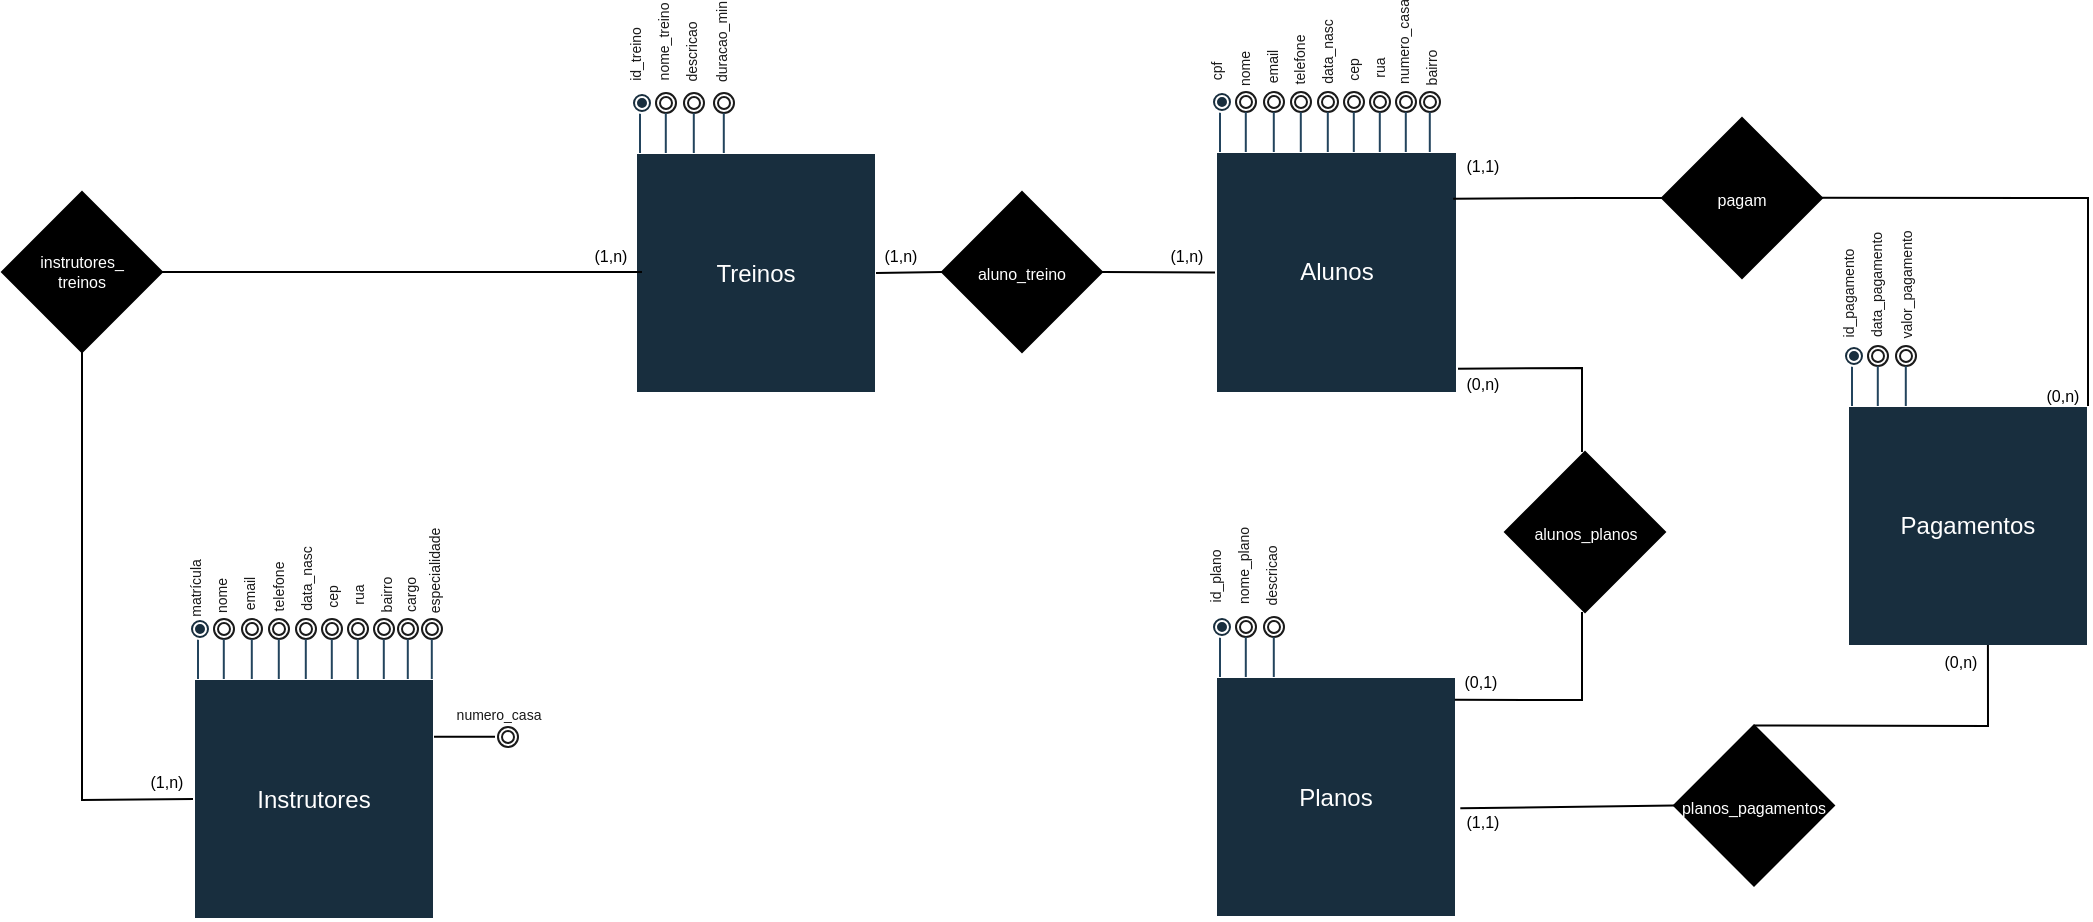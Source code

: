 <mxfile version="21.8.2" type="device">
  <diagram id="R2lEEEUBdFMjLlhIrx00" name="Page-1">
    <mxGraphModel dx="1304" dy="256" grid="1" gridSize="10" guides="1" tooltips="1" connect="1" arrows="1" fold="1" page="1" pageScale="1" pageWidth="850" pageHeight="1100" math="0" shadow="0" extFonts="Permanent Marker^https://fonts.googleapis.com/css?family=Permanent+Marker">
      <root>
        <mxCell id="0" />
        <mxCell id="1" parent="0" />
        <mxCell id="ggsSRxdEyy6iMHD5g76r-23" value="" style="group" parent="1" vertex="1" connectable="0">
          <mxGeometry x="20" y="323.5" width="127" height="189" as="geometry" />
        </mxCell>
        <mxCell id="LjPXrXCATctXd03VFvky-60" value="Planos" style="whiteSpace=wrap;html=1;aspect=fixed;labelBackgroundColor=none;fillColor=#182E3E;strokeColor=#FFFFFF;fontColor=#FFFFFF;" parent="ggsSRxdEyy6iMHD5g76r-23" vertex="1">
          <mxGeometry x="7" y="69" width="120" height="120" as="geometry" />
        </mxCell>
        <mxCell id="LjPXrXCATctXd03VFvky-61" value="" style="endArrow=none;html=1;rounded=0;labelBackgroundColor=none;strokeColor=#23445D;fontColor=default;" parent="ggsSRxdEyy6iMHD5g76r-23" edge="1">
          <mxGeometry width="50" height="50" relative="1" as="geometry">
            <mxPoint x="9" y="59" as="sourcePoint" />
            <mxPoint x="9" y="49" as="targetPoint" />
            <Array as="points">
              <mxPoint x="9" y="69" />
              <mxPoint x="9" y="59" />
            </Array>
          </mxGeometry>
        </mxCell>
        <mxCell id="LjPXrXCATctXd03VFvky-62" value="" style="ellipse;shape=doubleEllipse;whiteSpace=wrap;html=1;aspect=fixed;strokeColor=#FFFFFF;fontColor=#FFFFFF;fillColor=#182E3E;" parent="ggsSRxdEyy6iMHD5g76r-23" vertex="1">
          <mxGeometry x="5" y="39" width="10" height="10" as="geometry" />
        </mxCell>
        <mxCell id="LjPXrXCATctXd03VFvky-63" value="" style="ellipse;shape=doubleEllipse;whiteSpace=wrap;html=1;aspect=fixed;strokeColor=#1A1A1A;fontColor=#FFFFFF;fillColor=none;" parent="ggsSRxdEyy6iMHD5g76r-23" vertex="1">
          <mxGeometry x="17" y="39" width="10" height="10" as="geometry" />
        </mxCell>
        <mxCell id="LjPXrXCATctXd03VFvky-64" value="&lt;font color=&quot;#1a1a1a&quot;&gt;&lt;font style=&quot;font-size: 7px;&quot;&gt;id_plano&lt;/font&gt;&lt;br&gt;&lt;/font&gt;" style="text;html=1;strokeColor=none;fillColor=none;align=center;verticalAlign=middle;whiteSpace=wrap;rounded=0;fontColor=#FFFFFF;rotation=-90;" parent="ggsSRxdEyy6iMHD5g76r-23" vertex="1">
          <mxGeometry x="-4" y="13" width="19" height="11" as="geometry" />
        </mxCell>
        <mxCell id="LjPXrXCATctXd03VFvky-65" value="&lt;font color=&quot;#1a1a1a&quot;&gt;&lt;font style=&quot;font-size: 7px;&quot;&gt;nome_plano&lt;/font&gt;&lt;br&gt;&lt;/font&gt;" style="text;html=1;strokeColor=none;fillColor=none;align=center;verticalAlign=middle;whiteSpace=wrap;rounded=0;fontColor=#FFFFFF;rotation=270;" parent="ggsSRxdEyy6iMHD5g76r-23" vertex="1">
          <mxGeometry x="9.5" y="13.5" width="19" as="geometry" />
        </mxCell>
        <mxCell id="LjPXrXCATctXd03VFvky-66" value="" style="endArrow=none;html=1;rounded=0;labelBackgroundColor=none;strokeColor=#23445D;fontColor=default;" parent="ggsSRxdEyy6iMHD5g76r-23" edge="1">
          <mxGeometry width="50" height="50" relative="1" as="geometry">
            <mxPoint x="21.9" y="59" as="sourcePoint" />
            <mxPoint x="21.9" y="49" as="targetPoint" />
            <Array as="points">
              <mxPoint x="21.9" y="69" />
              <mxPoint x="21.9" y="59" />
            </Array>
          </mxGeometry>
        </mxCell>
        <mxCell id="LjPXrXCATctXd03VFvky-67" value="" style="ellipse;shape=doubleEllipse;whiteSpace=wrap;html=1;aspect=fixed;strokeColor=#1A1A1A;fontColor=#FFFFFF;fillColor=none;" parent="ggsSRxdEyy6iMHD5g76r-23" vertex="1">
          <mxGeometry x="31" y="39" width="10" height="10" as="geometry" />
        </mxCell>
        <mxCell id="LjPXrXCATctXd03VFvky-68" value="&lt;font color=&quot;#1a1a1a&quot;&gt;&lt;span style=&quot;font-size: 7px;&quot;&gt;descricao&lt;/span&gt;&lt;br&gt;&lt;/font&gt;" style="text;html=1;strokeColor=none;fillColor=none;align=center;verticalAlign=middle;whiteSpace=wrap;rounded=0;fontColor=#FFFFFF;rotation=270;" parent="ggsSRxdEyy6iMHD5g76r-23" vertex="1">
          <mxGeometry x="23.5" y="18.5" width="19" as="geometry" />
        </mxCell>
        <mxCell id="LjPXrXCATctXd03VFvky-69" value="" style="endArrow=none;html=1;rounded=0;labelBackgroundColor=none;strokeColor=#23445D;fontColor=default;" parent="ggsSRxdEyy6iMHD5g76r-23" edge="1">
          <mxGeometry width="50" height="50" relative="1" as="geometry">
            <mxPoint x="35.9" y="59" as="sourcePoint" />
            <mxPoint x="35.9" y="49" as="targetPoint" />
            <Array as="points">
              <mxPoint x="35.9" y="69" />
              <mxPoint x="35.9" y="59" />
            </Array>
          </mxGeometry>
        </mxCell>
        <mxCell id="ggsSRxdEyy6iMHD5g76r-24" value="" style="group" parent="1" vertex="1" connectable="0">
          <mxGeometry x="336" y="187" width="127" height="190" as="geometry" />
        </mxCell>
        <mxCell id="ggsSRxdEyy6iMHD5g76r-7" value="Pagamentos" style="whiteSpace=wrap;html=1;aspect=fixed;labelBackgroundColor=none;fillColor=#182E3E;strokeColor=#FFFFFF;fontColor=#FFFFFF;" parent="ggsSRxdEyy6iMHD5g76r-24" vertex="1">
          <mxGeometry x="7" y="70" width="120" height="120" as="geometry" />
        </mxCell>
        <mxCell id="ggsSRxdEyy6iMHD5g76r-8" value="" style="endArrow=none;html=1;rounded=0;labelBackgroundColor=none;strokeColor=#23445D;fontColor=default;" parent="ggsSRxdEyy6iMHD5g76r-24" edge="1">
          <mxGeometry width="50" height="50" relative="1" as="geometry">
            <mxPoint x="9" y="60" as="sourcePoint" />
            <mxPoint x="9" y="50" as="targetPoint" />
            <Array as="points">
              <mxPoint x="9" y="70" />
              <mxPoint x="9" y="60" />
            </Array>
          </mxGeometry>
        </mxCell>
        <mxCell id="ggsSRxdEyy6iMHD5g76r-9" value="" style="ellipse;shape=doubleEllipse;whiteSpace=wrap;html=1;aspect=fixed;strokeColor=#FFFFFF;fontColor=#FFFFFF;fillColor=#182E3E;" parent="ggsSRxdEyy6iMHD5g76r-24" vertex="1">
          <mxGeometry x="5" y="40" width="10" height="10" as="geometry" />
        </mxCell>
        <mxCell id="ggsSRxdEyy6iMHD5g76r-10" value="" style="ellipse;shape=doubleEllipse;whiteSpace=wrap;html=1;aspect=fixed;strokeColor=#1A1A1A;fontColor=#FFFFFF;fillColor=none;" parent="ggsSRxdEyy6iMHD5g76r-24" vertex="1">
          <mxGeometry x="17" y="40" width="10" height="10" as="geometry" />
        </mxCell>
        <mxCell id="ggsSRxdEyy6iMHD5g76r-11" value="&lt;font color=&quot;#1a1a1a&quot;&gt;&lt;font style=&quot;font-size: 7px;&quot;&gt;id_pagamento&lt;/font&gt;&lt;br&gt;&lt;/font&gt;" style="text;html=1;strokeColor=none;fillColor=none;align=center;verticalAlign=middle;whiteSpace=wrap;rounded=0;fontColor=#FFFFFF;rotation=-90;" parent="ggsSRxdEyy6iMHD5g76r-24" vertex="1">
          <mxGeometry x="-4" y="8" width="19" height="11" as="geometry" />
        </mxCell>
        <mxCell id="ggsSRxdEyy6iMHD5g76r-12" value="&lt;font color=&quot;#1a1a1a&quot;&gt;&lt;span style=&quot;font-size: 7px;&quot;&gt;data_pagamento&lt;/span&gt;&lt;br&gt;&lt;/font&gt;" style="text;html=1;strokeColor=none;fillColor=none;align=center;verticalAlign=middle;whiteSpace=wrap;rounded=0;fontColor=#FFFFFF;rotation=270;" parent="ggsSRxdEyy6iMHD5g76r-24" vertex="1">
          <mxGeometry x="9.5" y="9.5" width="19" as="geometry" />
        </mxCell>
        <mxCell id="ggsSRxdEyy6iMHD5g76r-13" value="" style="endArrow=none;html=1;rounded=0;labelBackgroundColor=none;strokeColor=#23445D;fontColor=default;" parent="ggsSRxdEyy6iMHD5g76r-24" edge="1">
          <mxGeometry width="50" height="50" relative="1" as="geometry">
            <mxPoint x="21.9" y="60" as="sourcePoint" />
            <mxPoint x="21.9" y="50" as="targetPoint" />
            <Array as="points">
              <mxPoint x="21.9" y="70" />
              <mxPoint x="21.9" y="60" />
            </Array>
          </mxGeometry>
        </mxCell>
        <mxCell id="ggsSRxdEyy6iMHD5g76r-14" value="" style="ellipse;shape=doubleEllipse;whiteSpace=wrap;html=1;aspect=fixed;strokeColor=#1A1A1A;fontColor=#FFFFFF;fillColor=none;" parent="ggsSRxdEyy6iMHD5g76r-24" vertex="1">
          <mxGeometry x="31" y="40" width="10" height="10" as="geometry" />
        </mxCell>
        <mxCell id="ggsSRxdEyy6iMHD5g76r-15" value="&lt;font color=&quot;#1a1a1a&quot;&gt;&lt;span style=&quot;font-size: 7px;&quot;&gt;valor_pagamento&lt;/span&gt;&lt;br&gt;&lt;/font&gt;" style="text;html=1;strokeColor=none;fillColor=none;align=center;verticalAlign=middle;whiteSpace=wrap;rounded=0;fontColor=#FFFFFF;rotation=270;" parent="ggsSRxdEyy6iMHD5g76r-24" vertex="1">
          <mxGeometry x="24.5" y="9.5" width="19" as="geometry" />
        </mxCell>
        <mxCell id="ggsSRxdEyy6iMHD5g76r-16" value="" style="endArrow=none;html=1;rounded=0;labelBackgroundColor=none;strokeColor=#23445D;fontColor=default;" parent="ggsSRxdEyy6iMHD5g76r-24" edge="1">
          <mxGeometry width="50" height="50" relative="1" as="geometry">
            <mxPoint x="35.9" y="60" as="sourcePoint" />
            <mxPoint x="35.9" y="50" as="targetPoint" />
            <Array as="points">
              <mxPoint x="35.9" y="70" />
              <mxPoint x="35.9" y="60" />
            </Array>
          </mxGeometry>
        </mxCell>
        <mxCell id="4ndRGJxlgU9vExl2xOOG-10" value="(0,n)" style="text;html=1;strokeColor=none;fillColor=none;align=center;verticalAlign=middle;whiteSpace=wrap;rounded=0;fontSize=8;" vertex="1" parent="ggsSRxdEyy6iMHD5g76r-24">
          <mxGeometry x="102" y="60" width="25" height="10" as="geometry" />
        </mxCell>
        <mxCell id="ggsSRxdEyy6iMHD5g76r-39" value="" style="group" parent="1" vertex="1" connectable="0">
          <mxGeometry x="-270" y="61.5" width="127" height="189" as="geometry" />
        </mxCell>
        <mxCell id="ggsSRxdEyy6iMHD5g76r-25" value="" style="group" parent="ggsSRxdEyy6iMHD5g76r-39" vertex="1" connectable="0">
          <mxGeometry width="127" height="189" as="geometry" />
        </mxCell>
        <mxCell id="ggsSRxdEyy6iMHD5g76r-26" value="Treinos" style="whiteSpace=wrap;html=1;aspect=fixed;labelBackgroundColor=none;fillColor=#182E3E;strokeColor=#FFFFFF;fontColor=#FFFFFF;" parent="ggsSRxdEyy6iMHD5g76r-25" vertex="1">
          <mxGeometry x="7" y="69" width="120" height="120" as="geometry" />
        </mxCell>
        <mxCell id="ggsSRxdEyy6iMHD5g76r-27" value="" style="endArrow=none;html=1;rounded=0;labelBackgroundColor=none;strokeColor=#23445D;fontColor=default;" parent="ggsSRxdEyy6iMHD5g76r-25" edge="1">
          <mxGeometry width="50" height="50" relative="1" as="geometry">
            <mxPoint x="9" y="59" as="sourcePoint" />
            <mxPoint x="9" y="49" as="targetPoint" />
            <Array as="points">
              <mxPoint x="9" y="69" />
              <mxPoint x="9" y="59" />
            </Array>
          </mxGeometry>
        </mxCell>
        <mxCell id="ggsSRxdEyy6iMHD5g76r-28" value="" style="ellipse;shape=doubleEllipse;whiteSpace=wrap;html=1;aspect=fixed;strokeColor=#FFFFFF;fontColor=#FFFFFF;fillColor=#182E3E;" parent="ggsSRxdEyy6iMHD5g76r-25" vertex="1">
          <mxGeometry x="5" y="39" width="10" height="10" as="geometry" />
        </mxCell>
        <mxCell id="ggsSRxdEyy6iMHD5g76r-29" value="" style="ellipse;shape=doubleEllipse;whiteSpace=wrap;html=1;aspect=fixed;strokeColor=#1A1A1A;fontColor=#FFFFFF;fillColor=none;" parent="ggsSRxdEyy6iMHD5g76r-25" vertex="1">
          <mxGeometry x="17" y="39" width="10" height="10" as="geometry" />
        </mxCell>
        <mxCell id="ggsSRxdEyy6iMHD5g76r-30" value="&lt;font color=&quot;#1a1a1a&quot;&gt;&lt;font style=&quot;font-size: 7px;&quot;&gt;id_treino&lt;/font&gt;&lt;br&gt;&lt;/font&gt;" style="text;html=1;strokeColor=none;fillColor=none;align=center;verticalAlign=middle;whiteSpace=wrap;rounded=0;fontColor=#FFFFFF;rotation=-90;" parent="ggsSRxdEyy6iMHD5g76r-25" vertex="1">
          <mxGeometry x="-4" y="14" width="19" height="11" as="geometry" />
        </mxCell>
        <mxCell id="ggsSRxdEyy6iMHD5g76r-31" value="&lt;font color=&quot;#1a1a1a&quot;&gt;&lt;font style=&quot;font-size: 7px;&quot;&gt;nome_treino&lt;/font&gt;&lt;br&gt;&lt;/font&gt;" style="text;html=1;strokeColor=none;fillColor=none;align=center;verticalAlign=middle;whiteSpace=wrap;rounded=0;fontColor=#FFFFFF;rotation=270;" parent="ggsSRxdEyy6iMHD5g76r-25" vertex="1">
          <mxGeometry x="9.5" y="13.5" width="19" as="geometry" />
        </mxCell>
        <mxCell id="ggsSRxdEyy6iMHD5g76r-32" value="" style="endArrow=none;html=1;rounded=0;labelBackgroundColor=none;strokeColor=#23445D;fontColor=default;" parent="ggsSRxdEyy6iMHD5g76r-25" edge="1">
          <mxGeometry width="50" height="50" relative="1" as="geometry">
            <mxPoint x="21.9" y="59" as="sourcePoint" />
            <mxPoint x="21.9" y="49" as="targetPoint" />
            <Array as="points">
              <mxPoint x="21.9" y="69" />
              <mxPoint x="21.9" y="59" />
            </Array>
          </mxGeometry>
        </mxCell>
        <mxCell id="ggsSRxdEyy6iMHD5g76r-33" value="" style="ellipse;shape=doubleEllipse;whiteSpace=wrap;html=1;aspect=fixed;strokeColor=#1A1A1A;fontColor=#FFFFFF;fillColor=none;" parent="ggsSRxdEyy6iMHD5g76r-25" vertex="1">
          <mxGeometry x="31" y="39" width="10" height="10" as="geometry" />
        </mxCell>
        <mxCell id="ggsSRxdEyy6iMHD5g76r-34" value="&lt;font color=&quot;#1a1a1a&quot;&gt;&lt;span style=&quot;font-size: 7px;&quot;&gt;descricao&lt;/span&gt;&lt;br&gt;&lt;/font&gt;" style="text;html=1;strokeColor=none;fillColor=none;align=center;verticalAlign=middle;whiteSpace=wrap;rounded=0;fontColor=#FFFFFF;rotation=270;" parent="ggsSRxdEyy6iMHD5g76r-25" vertex="1">
          <mxGeometry x="23.5" y="18.5" width="19" as="geometry" />
        </mxCell>
        <mxCell id="ggsSRxdEyy6iMHD5g76r-35" value="" style="endArrow=none;html=1;rounded=0;labelBackgroundColor=none;strokeColor=#23445D;fontColor=default;" parent="ggsSRxdEyy6iMHD5g76r-25" edge="1">
          <mxGeometry width="50" height="50" relative="1" as="geometry">
            <mxPoint x="35.9" y="59" as="sourcePoint" />
            <mxPoint x="35.9" y="49" as="targetPoint" />
            <Array as="points">
              <mxPoint x="35.9" y="69" />
              <mxPoint x="35.9" y="59" />
            </Array>
          </mxGeometry>
        </mxCell>
        <mxCell id="ggsSRxdEyy6iMHD5g76r-36" value="" style="ellipse;shape=doubleEllipse;whiteSpace=wrap;html=1;aspect=fixed;strokeColor=#1A1A1A;fontColor=#FFFFFF;fillColor=none;" parent="ggsSRxdEyy6iMHD5g76r-39" vertex="1">
          <mxGeometry x="46" y="39" width="10" height="10" as="geometry" />
        </mxCell>
        <mxCell id="ggsSRxdEyy6iMHD5g76r-37" value="&lt;font color=&quot;#1a1a1a&quot;&gt;&lt;span style=&quot;font-size: 7px;&quot;&gt;duracao_min&lt;/span&gt;&lt;br&gt;&lt;/font&gt;" style="text;html=1;strokeColor=none;fillColor=none;align=center;verticalAlign=middle;whiteSpace=wrap;rounded=0;fontColor=#FFFFFF;rotation=270;" parent="ggsSRxdEyy6iMHD5g76r-39" vertex="1">
          <mxGeometry x="38.5" y="13.5" width="19" as="geometry" />
        </mxCell>
        <mxCell id="ggsSRxdEyy6iMHD5g76r-38" value="" style="endArrow=none;html=1;rounded=0;labelBackgroundColor=none;strokeColor=#23445D;fontColor=default;" parent="ggsSRxdEyy6iMHD5g76r-39" edge="1">
          <mxGeometry width="50" height="50" relative="1" as="geometry">
            <mxPoint x="50.9" y="59" as="sourcePoint" />
            <mxPoint x="50.9" y="49" as="targetPoint" />
            <Array as="points">
              <mxPoint x="50.9" y="69" />
              <mxPoint x="50.9" y="59" />
            </Array>
          </mxGeometry>
        </mxCell>
        <mxCell id="ggsSRxdEyy6iMHD5g76r-57" value="&lt;font style=&quot;font-size: 8px;&quot;&gt;aluno_treino&lt;/font&gt;" style="rhombus;whiteSpace=wrap;html=1;fillColor=#000000;fontColor=#FFFFFF;" parent="1" vertex="1">
          <mxGeometry x="-110" y="150" width="80" height="80" as="geometry" />
        </mxCell>
        <mxCell id="ggsSRxdEyy6iMHD5g76r-59" value="&lt;span style=&quot;font-size: 8px;&quot;&gt;instrutores_&lt;br&gt;treinos&lt;/span&gt;" style="rhombus;whiteSpace=wrap;html=1;fillColor=#000000;fontColor=#FFFFFF;fontSize=6;" parent="1" vertex="1">
          <mxGeometry x="-580" y="150" width="80" height="80" as="geometry" />
        </mxCell>
        <mxCell id="ggsSRxdEyy6iMHD5g76r-63" value="" style="endArrow=none;html=1;rounded=0;" parent="1" source="ggsSRxdEyy6iMHD5g76r-59" edge="1">
          <mxGeometry width="50" height="50" relative="1" as="geometry">
            <mxPoint x="-310" y="190" as="sourcePoint" />
            <mxPoint x="-260" y="190" as="targetPoint" />
          </mxGeometry>
        </mxCell>
        <mxCell id="ggsSRxdEyy6iMHD5g76r-68" value="(1,n)" style="text;html=1;strokeColor=none;fillColor=none;align=center;verticalAlign=middle;whiteSpace=wrap;rounded=0;fontSize=8;" parent="1" vertex="1">
          <mxGeometry x="-288" y="177" width="25" height="10" as="geometry" />
        </mxCell>
        <mxCell id="ggsSRxdEyy6iMHD5g76r-69" value="" style="endArrow=none;html=1;rounded=0;entryX=0.5;entryY=1;entryDx=0;entryDy=0;exitX=0;exitY=0.5;exitDx=0;exitDy=0;" parent="1" source="LjPXrXCATctXd03VFvky-26" target="ggsSRxdEyy6iMHD5g76r-59" edge="1">
          <mxGeometry width="50" height="50" relative="1" as="geometry">
            <mxPoint x="-650" y="430" as="sourcePoint" />
            <mxPoint x="-600" y="380" as="targetPoint" />
            <Array as="points">
              <mxPoint x="-540" y="454" />
            </Array>
          </mxGeometry>
        </mxCell>
        <mxCell id="ggsSRxdEyy6iMHD5g76r-76" value="&lt;font style=&quot;font-size: 8px;&quot;&gt;planos_pagamentos&lt;br&gt;&lt;/font&gt;" style="rhombus;whiteSpace=wrap;html=1;fillColor=#000000;fontColor=#FFFFFF;" parent="1" vertex="1">
          <mxGeometry x="256" y="416.75" width="80" height="80" as="geometry" />
        </mxCell>
        <mxCell id="ggsSRxdEyy6iMHD5g76r-77" value="" style="endArrow=none;html=1;rounded=0;entryX=0.5;entryY=0;entryDx=0;entryDy=0;exitX=0.583;exitY=0.996;exitDx=0;exitDy=0;exitPerimeter=0;" parent="1" source="ggsSRxdEyy6iMHD5g76r-7" target="ggsSRxdEyy6iMHD5g76r-76" edge="1">
          <mxGeometry width="50" height="50" relative="1" as="geometry">
            <mxPoint x="440" y="455" as="sourcePoint" />
            <mxPoint x="294" y="636.5" as="targetPoint" />
            <Array as="points">
              <mxPoint x="413" y="417" />
            </Array>
          </mxGeometry>
        </mxCell>
        <mxCell id="ggsSRxdEyy6iMHD5g76r-78" value="" style="endArrow=none;html=1;rounded=0;exitX=0;exitY=0.5;exitDx=0;exitDy=0;entryX=1.018;entryY=0.547;entryDx=0;entryDy=0;entryPerimeter=0;" parent="1" source="ggsSRxdEyy6iMHD5g76r-76" target="LjPXrXCATctXd03VFvky-60" edge="1">
          <mxGeometry width="50" height="50" relative="1" as="geometry">
            <mxPoint x="-60" y="420" as="sourcePoint" />
            <mxPoint x="-10" y="370" as="targetPoint" />
          </mxGeometry>
        </mxCell>
        <mxCell id="ggsSRxdEyy6iMHD5g76r-79" value="" style="endArrow=none;html=1;rounded=0;exitX=1;exitY=0.5;exitDx=0;exitDy=0;entryX=0;entryY=0.5;entryDx=0;entryDy=0;" parent="1" source="ggsSRxdEyy6iMHD5g76r-26" target="ggsSRxdEyy6iMHD5g76r-57" edge="1">
          <mxGeometry width="50" height="50" relative="1" as="geometry">
            <mxPoint x="-120" y="180" as="sourcePoint" />
            <mxPoint x="-70" y="130" as="targetPoint" />
          </mxGeometry>
        </mxCell>
        <mxCell id="ggsSRxdEyy6iMHD5g76r-80" value="" style="endArrow=none;html=1;rounded=0;exitX=1;exitY=0.5;exitDx=0;exitDy=0;entryX=0;entryY=0.5;entryDx=0;entryDy=0;" parent="1" source="ggsSRxdEyy6iMHD5g76r-57" target="nH5qJOS06d4WZ_lGImFX-1" edge="1">
          <mxGeometry width="50" height="50" relative="1" as="geometry">
            <mxPoint x="-70" y="150" as="sourcePoint" />
            <mxPoint x="-20" y="100" as="targetPoint" />
          </mxGeometry>
        </mxCell>
        <mxCell id="ggsSRxdEyy6iMHD5g76r-81" value="(0,n)" style="text;html=1;strokeColor=none;fillColor=none;align=center;verticalAlign=middle;whiteSpace=wrap;rounded=0;fontSize=8;" parent="1" vertex="1">
          <mxGeometry x="387" y="380" width="25" height="10" as="geometry" />
        </mxCell>
        <mxCell id="ggsSRxdEyy6iMHD5g76r-82" value="(1,1)" style="text;html=1;strokeColor=none;fillColor=none;align=center;verticalAlign=middle;whiteSpace=wrap;rounded=0;fontSize=8;" parent="1" vertex="1">
          <mxGeometry x="147.5" y="460" width="25" height="10" as="geometry" />
        </mxCell>
        <mxCell id="ggsSRxdEyy6iMHD5g76r-83" value="" style="endArrow=none;html=1;rounded=0;entryX=0.5;entryY=0;entryDx=0;entryDy=0;exitX=0.994;exitY=0.899;exitDx=0;exitDy=0;exitPerimeter=0;" parent="1" source="nH5qJOS06d4WZ_lGImFX-1" edge="1">
          <mxGeometry width="50" height="50" relative="1" as="geometry">
            <mxPoint x="200" y="220" as="sourcePoint" />
            <mxPoint x="210" y="280" as="targetPoint" />
            <Array as="points">
              <mxPoint x="210" y="238" />
            </Array>
          </mxGeometry>
        </mxCell>
        <mxCell id="ggsSRxdEyy6iMHD5g76r-84" value="" style="endArrow=none;html=1;rounded=0;exitX=0.5;exitY=1;exitDx=0;exitDy=0;entryX=0.995;entryY=0.095;entryDx=0;entryDy=0;entryPerimeter=0;" parent="1" target="LjPXrXCATctXd03VFvky-60" edge="1">
          <mxGeometry width="50" height="50" relative="1" as="geometry">
            <mxPoint x="210" y="360" as="sourcePoint" />
            <mxPoint x="290" y="160" as="targetPoint" />
            <Array as="points">
              <mxPoint x="210" y="404" />
            </Array>
          </mxGeometry>
        </mxCell>
        <mxCell id="ggsSRxdEyy6iMHD5g76r-85" value="(1,n)" style="text;html=1;strokeColor=none;fillColor=none;align=center;verticalAlign=middle;whiteSpace=wrap;rounded=0;fontSize=8;" parent="1" vertex="1">
          <mxGeometry x="-143" y="177" width="25" height="10" as="geometry" />
        </mxCell>
        <mxCell id="ggsSRxdEyy6iMHD5g76r-86" value="(1,n)" style="text;html=1;strokeColor=none;fillColor=none;align=center;verticalAlign=middle;whiteSpace=wrap;rounded=0;fontSize=8;" parent="1" vertex="1">
          <mxGeometry y="177" width="25" height="10" as="geometry" />
        </mxCell>
        <mxCell id="ggsSRxdEyy6iMHD5g76r-87" value="(0,1)" style="text;html=1;strokeColor=none;fillColor=none;align=center;verticalAlign=middle;whiteSpace=wrap;rounded=0;fontSize=8;" parent="1" vertex="1">
          <mxGeometry x="146.5" y="390" width="25" height="10" as="geometry" />
        </mxCell>
        <mxCell id="ggsSRxdEyy6iMHD5g76r-88" value="(0,n)" style="text;html=1;strokeColor=none;fillColor=none;align=center;verticalAlign=middle;whiteSpace=wrap;rounded=0;fontSize=8;" parent="1" vertex="1">
          <mxGeometry x="147.5" y="241" width="25" height="10" as="geometry" />
        </mxCell>
        <mxCell id="GYIMv5Xwdyuou1pYEAA8-4" value="" style="group" parent="1" vertex="1" connectable="0">
          <mxGeometry x="20" y="70.5" width="127.5" height="180" as="geometry" />
        </mxCell>
        <mxCell id="LjPXrXCATctXd03VFvky-51" value="" style="group" parent="GYIMv5Xwdyuou1pYEAA8-4" vertex="1" connectable="0">
          <mxGeometry width="127.5" height="180" as="geometry" />
        </mxCell>
        <mxCell id="nH5qJOS06d4WZ_lGImFX-1" value="Alunos" style="whiteSpace=wrap;html=1;aspect=fixed;labelBackgroundColor=none;fillColor=#182E3E;strokeColor=#FFFFFF;fontColor=#FFFFFF;" parent="LjPXrXCATctXd03VFvky-51" vertex="1">
          <mxGeometry x="7" y="59.5" width="120.5" height="120.5" as="geometry" />
        </mxCell>
        <mxCell id="nH5qJOS06d4WZ_lGImFX-2" value="" style="endArrow=none;html=1;rounded=0;labelBackgroundColor=none;strokeColor=#23445D;fontColor=default;" parent="LjPXrXCATctXd03VFvky-51" edge="1">
          <mxGeometry width="50" height="50" relative="1" as="geometry">
            <mxPoint x="9" y="49.5" as="sourcePoint" />
            <mxPoint x="9" y="39.5" as="targetPoint" />
            <Array as="points">
              <mxPoint x="9" y="59.5" />
              <mxPoint x="9" y="49.5" />
            </Array>
          </mxGeometry>
        </mxCell>
        <mxCell id="nH5qJOS06d4WZ_lGImFX-3" value="" style="ellipse;shape=doubleEllipse;whiteSpace=wrap;html=1;aspect=fixed;strokeColor=#FFFFFF;fontColor=#FFFFFF;fillColor=#182E3E;" parent="LjPXrXCATctXd03VFvky-51" vertex="1">
          <mxGeometry x="5" y="29.5" width="10" height="10" as="geometry" />
        </mxCell>
        <mxCell id="nH5qJOS06d4WZ_lGImFX-6" value="" style="ellipse;shape=doubleEllipse;whiteSpace=wrap;html=1;aspect=fixed;strokeColor=#1A1A1A;fontColor=#FFFFFF;fillColor=none;" parent="LjPXrXCATctXd03VFvky-51" vertex="1">
          <mxGeometry x="17" y="29.5" width="10" height="10" as="geometry" />
        </mxCell>
        <mxCell id="nH5qJOS06d4WZ_lGImFX-8" value="&lt;font color=&quot;#1a1a1a&quot;&gt;&lt;font style=&quot;font-size: 7px;&quot;&gt;cpf&lt;/font&gt;&lt;br&gt;&lt;/font&gt;" style="text;html=1;strokeColor=none;fillColor=none;align=center;verticalAlign=middle;whiteSpace=wrap;rounded=0;fontColor=#FFFFFF;rotation=-90;" parent="LjPXrXCATctXd03VFvky-51" vertex="1">
          <mxGeometry x="-4" y="13.5" width="19" height="11" as="geometry" />
        </mxCell>
        <mxCell id="nH5qJOS06d4WZ_lGImFX-9" value="&lt;font color=&quot;#1a1a1a&quot;&gt;&lt;font style=&quot;font-size: 7px;&quot;&gt;nome&lt;/font&gt;&lt;br&gt;&lt;/font&gt;" style="text;html=1;strokeColor=none;fillColor=none;align=center;verticalAlign=middle;whiteSpace=wrap;rounded=0;fontColor=#FFFFFF;rotation=270;" parent="LjPXrXCATctXd03VFvky-51" vertex="1">
          <mxGeometry x="9.5" y="18" width="19" as="geometry" />
        </mxCell>
        <mxCell id="nH5qJOS06d4WZ_lGImFX-20" value="" style="endArrow=none;html=1;rounded=0;labelBackgroundColor=none;strokeColor=#23445D;fontColor=default;" parent="LjPXrXCATctXd03VFvky-51" edge="1">
          <mxGeometry width="50" height="50" relative="1" as="geometry">
            <mxPoint x="21.9" y="49.5" as="sourcePoint" />
            <mxPoint x="21.9" y="39.5" as="targetPoint" />
            <Array as="points">
              <mxPoint x="21.9" y="59.5" />
              <mxPoint x="21.9" y="49.5" />
            </Array>
          </mxGeometry>
        </mxCell>
        <mxCell id="nH5qJOS06d4WZ_lGImFX-23" value="" style="ellipse;shape=doubleEllipse;whiteSpace=wrap;html=1;aspect=fixed;strokeColor=#1A1A1A;fontColor=#FFFFFF;fillColor=none;" parent="LjPXrXCATctXd03VFvky-51" vertex="1">
          <mxGeometry x="31" y="29.5" width="10" height="10" as="geometry" />
        </mxCell>
        <mxCell id="nH5qJOS06d4WZ_lGImFX-24" value="&lt;font color=&quot;#1a1a1a&quot;&gt;&lt;font style=&quot;font-size: 7px;&quot;&gt;email&lt;/font&gt;&lt;br&gt;&lt;/font&gt;" style="text;html=1;strokeColor=none;fillColor=none;align=center;verticalAlign=middle;whiteSpace=wrap;rounded=0;fontColor=#FFFFFF;rotation=270;" parent="LjPXrXCATctXd03VFvky-51" vertex="1">
          <mxGeometry x="23.5" y="17" width="19" as="geometry" />
        </mxCell>
        <mxCell id="nH5qJOS06d4WZ_lGImFX-25" value="" style="endArrow=none;html=1;rounded=0;labelBackgroundColor=none;strokeColor=#23445D;fontColor=default;" parent="LjPXrXCATctXd03VFvky-51" edge="1">
          <mxGeometry width="50" height="50" relative="1" as="geometry">
            <mxPoint x="35.9" y="49.5" as="sourcePoint" />
            <mxPoint x="35.9" y="39.5" as="targetPoint" />
            <Array as="points">
              <mxPoint x="35.9" y="59.5" />
              <mxPoint x="35.9" y="49.5" />
            </Array>
          </mxGeometry>
        </mxCell>
        <mxCell id="nH5qJOS06d4WZ_lGImFX-26" value="" style="ellipse;shape=doubleEllipse;whiteSpace=wrap;html=1;aspect=fixed;strokeColor=#1A1A1A;fontColor=#FFFFFF;fillColor=none;" parent="LjPXrXCATctXd03VFvky-51" vertex="1">
          <mxGeometry x="44.5" y="29.5" width="10" height="10" as="geometry" />
        </mxCell>
        <mxCell id="nH5qJOS06d4WZ_lGImFX-27" value="&lt;font color=&quot;#1a1a1a&quot;&gt;&lt;span style=&quot;font-size: 7px;&quot;&gt;telefone&lt;br&gt;&lt;/span&gt;&lt;br&gt;&lt;/font&gt;" style="text;html=1;strokeColor=none;fillColor=none;align=center;verticalAlign=middle;whiteSpace=wrap;rounded=0;fontColor=#FFFFFF;rotation=-90;" parent="LjPXrXCATctXd03VFvky-51" vertex="1">
          <mxGeometry x="44.5" y="13.5" width="19" as="geometry" />
        </mxCell>
        <mxCell id="nH5qJOS06d4WZ_lGImFX-28" value="" style="endArrow=none;html=1;rounded=0;labelBackgroundColor=none;strokeColor=#23445D;fontColor=default;" parent="LjPXrXCATctXd03VFvky-51" edge="1">
          <mxGeometry width="50" height="50" relative="1" as="geometry">
            <mxPoint x="49.4" y="49.5" as="sourcePoint" />
            <mxPoint x="49.4" y="39.5" as="targetPoint" />
            <Array as="points">
              <mxPoint x="49.4" y="59.5" />
              <mxPoint x="49.4" y="49.5" />
            </Array>
          </mxGeometry>
        </mxCell>
        <mxCell id="nH5qJOS06d4WZ_lGImFX-29" value="" style="ellipse;shape=doubleEllipse;whiteSpace=wrap;html=1;aspect=fixed;strokeColor=#1A1A1A;fontColor=#FFFFFF;fillColor=none;" parent="LjPXrXCATctXd03VFvky-51" vertex="1">
          <mxGeometry x="58" y="29.5" width="10" height="10" as="geometry" />
        </mxCell>
        <mxCell id="nH5qJOS06d4WZ_lGImFX-30" value="&lt;font color=&quot;#1a1a1a&quot;&gt;&lt;span style=&quot;font-size: 7px;&quot;&gt;data_nasc&lt;/span&gt;&lt;br&gt;&lt;/font&gt;" style="text;html=1;strokeColor=none;fillColor=none;align=center;verticalAlign=middle;whiteSpace=wrap;rounded=0;fontColor=#FFFFFF;rotation=-90;" parent="LjPXrXCATctXd03VFvky-51" vertex="1">
          <mxGeometry x="51.5" y="9.5" width="19" as="geometry" />
        </mxCell>
        <mxCell id="nH5qJOS06d4WZ_lGImFX-31" value="" style="endArrow=none;html=1;rounded=0;labelBackgroundColor=none;strokeColor=#23445D;fontColor=default;" parent="LjPXrXCATctXd03VFvky-51" edge="1">
          <mxGeometry width="50" height="50" relative="1" as="geometry">
            <mxPoint x="62.9" y="49.5" as="sourcePoint" />
            <mxPoint x="62.9" y="39.5" as="targetPoint" />
            <Array as="points">
              <mxPoint x="62.9" y="59.5" />
              <mxPoint x="62.9" y="49.5" />
            </Array>
          </mxGeometry>
        </mxCell>
        <mxCell id="nH5qJOS06d4WZ_lGImFX-32" value="" style="ellipse;shape=doubleEllipse;whiteSpace=wrap;html=1;aspect=fixed;strokeColor=#1A1A1A;fontColor=#FFFFFF;fillColor=none;" parent="LjPXrXCATctXd03VFvky-51" vertex="1">
          <mxGeometry x="71" y="29.5" width="10" height="10" as="geometry" />
        </mxCell>
        <mxCell id="nH5qJOS06d4WZ_lGImFX-33" value="&lt;font color=&quot;#1a1a1a&quot;&gt;&lt;span style=&quot;font-size: 7px;&quot;&gt;cep&lt;/span&gt;&lt;br&gt;&lt;/font&gt;" style="text;html=1;strokeColor=none;fillColor=none;align=center;verticalAlign=middle;whiteSpace=wrap;rounded=0;fontColor=#FFFFFF;rotation=-90;" parent="LjPXrXCATctXd03VFvky-51" vertex="1">
          <mxGeometry x="64.5" y="18.5" width="19" as="geometry" />
        </mxCell>
        <mxCell id="nH5qJOS06d4WZ_lGImFX-34" value="" style="endArrow=none;html=1;rounded=0;labelBackgroundColor=none;strokeColor=#23445D;fontColor=default;" parent="LjPXrXCATctXd03VFvky-51" edge="1">
          <mxGeometry width="50" height="50" relative="1" as="geometry">
            <mxPoint x="75.9" y="49.5" as="sourcePoint" />
            <mxPoint x="75.9" y="39.5" as="targetPoint" />
            <Array as="points">
              <mxPoint x="75.9" y="59.5" />
              <mxPoint x="75.9" y="49.5" />
            </Array>
          </mxGeometry>
        </mxCell>
        <mxCell id="nH5qJOS06d4WZ_lGImFX-37" value="" style="ellipse;shape=doubleEllipse;whiteSpace=wrap;html=1;aspect=fixed;strokeColor=#1A1A1A;fontColor=#FFFFFF;fillColor=none;" parent="LjPXrXCATctXd03VFvky-51" vertex="1">
          <mxGeometry x="84" y="29.5" width="10" height="10" as="geometry" />
        </mxCell>
        <mxCell id="nH5qJOS06d4WZ_lGImFX-38" value="&lt;font color=&quot;#1a1a1a&quot;&gt;&lt;span style=&quot;font-size: 7px;&quot;&gt;rua&lt;/span&gt;&lt;br&gt;&lt;/font&gt;" style="text;html=1;strokeColor=none;fillColor=none;align=center;verticalAlign=middle;whiteSpace=wrap;rounded=0;fontColor=#FFFFFF;rotation=-90;" parent="LjPXrXCATctXd03VFvky-51" vertex="1">
          <mxGeometry x="77.5" y="17.5" width="19" as="geometry" />
        </mxCell>
        <mxCell id="nH5qJOS06d4WZ_lGImFX-39" value="" style="endArrow=none;html=1;rounded=0;labelBackgroundColor=none;strokeColor=#23445D;fontColor=default;" parent="LjPXrXCATctXd03VFvky-51" edge="1">
          <mxGeometry width="50" height="50" relative="1" as="geometry">
            <mxPoint x="88.9" y="49.5" as="sourcePoint" />
            <mxPoint x="88.9" y="39.5" as="targetPoint" />
            <Array as="points">
              <mxPoint x="88.9" y="59.5" />
              <mxPoint x="88.9" y="49.5" />
            </Array>
          </mxGeometry>
        </mxCell>
        <mxCell id="nH5qJOS06d4WZ_lGImFX-48" value="" style="ellipse;shape=doubleEllipse;whiteSpace=wrap;html=1;aspect=fixed;strokeColor=#1A1A1A;fontColor=#FFFFFF;fillColor=none;" parent="LjPXrXCATctXd03VFvky-51" vertex="1">
          <mxGeometry x="97" y="29.5" width="10" height="10" as="geometry" />
        </mxCell>
        <mxCell id="nH5qJOS06d4WZ_lGImFX-49" value="&lt;font color=&quot;#1a1a1a&quot;&gt;&lt;span style=&quot;font-size: 7px;&quot;&gt;numero_casa&lt;/span&gt;&lt;br&gt;&lt;/font&gt;" style="text;html=1;strokeColor=none;fillColor=none;align=center;verticalAlign=middle;whiteSpace=wrap;rounded=0;fontColor=#FFFFFF;rotation=-90;" parent="LjPXrXCATctXd03VFvky-51" vertex="1">
          <mxGeometry x="89.5" y="4.5" width="19" as="geometry" />
        </mxCell>
        <mxCell id="nH5qJOS06d4WZ_lGImFX-50" value="" style="endArrow=none;html=1;rounded=0;labelBackgroundColor=none;strokeColor=#23445D;fontColor=default;" parent="LjPXrXCATctXd03VFvky-51" edge="1">
          <mxGeometry width="50" height="50" relative="1" as="geometry">
            <mxPoint x="101.9" y="49.5" as="sourcePoint" />
            <mxPoint x="101.9" y="39.5" as="targetPoint" />
            <Array as="points">
              <mxPoint x="101.9" y="59.5" />
              <mxPoint x="101.9" y="49.5" />
            </Array>
          </mxGeometry>
        </mxCell>
        <mxCell id="GYIMv5Xwdyuou1pYEAA8-1" value="" style="ellipse;shape=doubleEllipse;whiteSpace=wrap;html=1;aspect=fixed;strokeColor=#1A1A1A;fontColor=#FFFFFF;fillColor=none;" parent="GYIMv5Xwdyuou1pYEAA8-4" vertex="1">
          <mxGeometry x="109" y="29.5" width="10" height="10" as="geometry" />
        </mxCell>
        <mxCell id="GYIMv5Xwdyuou1pYEAA8-2" value="&lt;font color=&quot;#1a1a1a&quot;&gt;&lt;span style=&quot;font-size: 7px;&quot;&gt;bairro&lt;br&gt;&lt;/span&gt;&lt;br&gt;&lt;/font&gt;" style="text;html=1;strokeColor=none;fillColor=none;align=center;verticalAlign=middle;whiteSpace=wrap;rounded=0;fontColor=#FFFFFF;rotation=-90;" parent="GYIMv5Xwdyuou1pYEAA8-4" vertex="1">
          <mxGeometry x="110.5" y="17.5" width="19" as="geometry" />
        </mxCell>
        <mxCell id="GYIMv5Xwdyuou1pYEAA8-3" value="" style="endArrow=none;html=1;rounded=0;labelBackgroundColor=none;strokeColor=#23445D;fontColor=default;" parent="GYIMv5Xwdyuou1pYEAA8-4" edge="1">
          <mxGeometry width="50" height="50" relative="1" as="geometry">
            <mxPoint x="113.9" y="49.5" as="sourcePoint" />
            <mxPoint x="113.9" y="39.5" as="targetPoint" />
            <Array as="points">
              <mxPoint x="113.9" y="59.5" />
              <mxPoint x="113.9" y="49.5" />
            </Array>
          </mxGeometry>
        </mxCell>
        <mxCell id="GYIMv5Xwdyuou1pYEAA8-17" value="" style="group" parent="1" vertex="1" connectable="0">
          <mxGeometry x="-510" y="330" width="188" height="183.5" as="geometry" />
        </mxCell>
        <mxCell id="ggsSRxdEyy6iMHD5g76r-58" value="" style="group" parent="GYIMv5Xwdyuou1pYEAA8-17" vertex="1" connectable="0">
          <mxGeometry x="20" width="168" height="183.5" as="geometry" />
        </mxCell>
        <mxCell id="LjPXrXCATctXd03VFvky-26" value="Instrutores" style="whiteSpace=wrap;html=1;aspect=fixed;labelBackgroundColor=none;fillColor=#182E3E;strokeColor=#FFFFFF;fontColor=#FFFFFF;" parent="ggsSRxdEyy6iMHD5g76r-58" vertex="1">
          <mxGeometry x="6" y="63.5" width="120" height="120" as="geometry" />
        </mxCell>
        <mxCell id="LjPXrXCATctXd03VFvky-27" value="" style="endArrow=none;html=1;rounded=0;labelBackgroundColor=none;strokeColor=#23445D;fontColor=default;" parent="ggsSRxdEyy6iMHD5g76r-58" edge="1">
          <mxGeometry width="50" height="50" relative="1" as="geometry">
            <mxPoint x="8" y="53.5" as="sourcePoint" />
            <mxPoint x="8" y="43.5" as="targetPoint" />
            <Array as="points">
              <mxPoint x="8" y="63.5" />
              <mxPoint x="8" y="53.5" />
            </Array>
          </mxGeometry>
        </mxCell>
        <mxCell id="LjPXrXCATctXd03VFvky-28" value="" style="ellipse;shape=doubleEllipse;whiteSpace=wrap;html=1;aspect=fixed;strokeColor=#FFFFFF;fontColor=#FFFFFF;fillColor=#182E3E;" parent="ggsSRxdEyy6iMHD5g76r-58" vertex="1">
          <mxGeometry x="4" y="33.5" width="10" height="10" as="geometry" />
        </mxCell>
        <mxCell id="LjPXrXCATctXd03VFvky-29" value="" style="ellipse;shape=doubleEllipse;whiteSpace=wrap;html=1;aspect=fixed;strokeColor=#1A1A1A;fontColor=#FFFFFF;fillColor=none;" parent="ggsSRxdEyy6iMHD5g76r-58" vertex="1">
          <mxGeometry x="16" y="33.5" width="10" height="10" as="geometry" />
        </mxCell>
        <mxCell id="LjPXrXCATctXd03VFvky-30" value="&lt;font color=&quot;#1a1a1a&quot;&gt;&lt;font style=&quot;font-size: 7px;&quot;&gt;matrícula&lt;/font&gt;&lt;br&gt;&lt;/font&gt;" style="text;html=1;strokeColor=none;fillColor=none;align=center;verticalAlign=middle;whiteSpace=wrap;rounded=0;fontColor=#FFFFFF;rotation=-90;" parent="ggsSRxdEyy6iMHD5g76r-58" vertex="1">
          <mxGeometry x="-4" y="12.5" width="19" height="11" as="geometry" />
        </mxCell>
        <mxCell id="LjPXrXCATctXd03VFvky-31" value="&lt;font color=&quot;#1a1a1a&quot;&gt;&lt;font style=&quot;font-size: 7px;&quot;&gt;nome&lt;/font&gt;&lt;br&gt;&lt;/font&gt;" style="text;html=1;strokeColor=none;fillColor=none;align=center;verticalAlign=middle;whiteSpace=wrap;rounded=0;fontColor=#FFFFFF;rotation=270;" parent="ggsSRxdEyy6iMHD5g76r-58" vertex="1">
          <mxGeometry x="8.5" y="22" width="19" as="geometry" />
        </mxCell>
        <mxCell id="LjPXrXCATctXd03VFvky-32" value="" style="endArrow=none;html=1;rounded=0;labelBackgroundColor=none;strokeColor=#23445D;fontColor=default;" parent="ggsSRxdEyy6iMHD5g76r-58" edge="1">
          <mxGeometry width="50" height="50" relative="1" as="geometry">
            <mxPoint x="20.9" y="53.5" as="sourcePoint" />
            <mxPoint x="20.9" y="43.5" as="targetPoint" />
            <Array as="points">
              <mxPoint x="20.9" y="63.5" />
              <mxPoint x="20.9" y="53.5" />
            </Array>
          </mxGeometry>
        </mxCell>
        <mxCell id="LjPXrXCATctXd03VFvky-33" value="" style="ellipse;shape=doubleEllipse;whiteSpace=wrap;html=1;aspect=fixed;strokeColor=#1A1A1A;fontColor=#FFFFFF;fillColor=none;" parent="ggsSRxdEyy6iMHD5g76r-58" vertex="1">
          <mxGeometry x="30" y="33.5" width="10" height="10" as="geometry" />
        </mxCell>
        <mxCell id="LjPXrXCATctXd03VFvky-34" value="&lt;font color=&quot;#1a1a1a&quot;&gt;&lt;font style=&quot;font-size: 7px;&quot;&gt;email&lt;/font&gt;&lt;br&gt;&lt;/font&gt;" style="text;html=1;strokeColor=none;fillColor=none;align=center;verticalAlign=middle;whiteSpace=wrap;rounded=0;fontColor=#FFFFFF;rotation=270;" parent="ggsSRxdEyy6iMHD5g76r-58" vertex="1">
          <mxGeometry x="22.5" y="21" width="19" as="geometry" />
        </mxCell>
        <mxCell id="LjPXrXCATctXd03VFvky-35" value="" style="endArrow=none;html=1;rounded=0;labelBackgroundColor=none;strokeColor=#23445D;fontColor=default;" parent="ggsSRxdEyy6iMHD5g76r-58" edge="1">
          <mxGeometry width="50" height="50" relative="1" as="geometry">
            <mxPoint x="34.9" y="53.5" as="sourcePoint" />
            <mxPoint x="34.9" y="43.5" as="targetPoint" />
            <Array as="points">
              <mxPoint x="34.9" y="63.5" />
              <mxPoint x="34.9" y="53.5" />
            </Array>
          </mxGeometry>
        </mxCell>
        <mxCell id="LjPXrXCATctXd03VFvky-36" value="" style="ellipse;shape=doubleEllipse;whiteSpace=wrap;html=1;aspect=fixed;strokeColor=#1A1A1A;fontColor=#FFFFFF;fillColor=none;" parent="ggsSRxdEyy6iMHD5g76r-58" vertex="1">
          <mxGeometry x="43.5" y="33.5" width="10" height="10" as="geometry" />
        </mxCell>
        <mxCell id="LjPXrXCATctXd03VFvky-37" value="&lt;font color=&quot;#1a1a1a&quot;&gt;&lt;span style=&quot;font-size: 7px;&quot;&gt;telefone&lt;br&gt;&lt;/span&gt;&lt;br&gt;&lt;/font&gt;" style="text;html=1;strokeColor=none;fillColor=none;align=center;verticalAlign=middle;whiteSpace=wrap;rounded=0;fontColor=#FFFFFF;rotation=-90;" parent="ggsSRxdEyy6iMHD5g76r-58" vertex="1">
          <mxGeometry x="43.5" y="17.5" width="19" as="geometry" />
        </mxCell>
        <mxCell id="LjPXrXCATctXd03VFvky-38" value="" style="endArrow=none;html=1;rounded=0;labelBackgroundColor=none;strokeColor=#23445D;fontColor=default;" parent="ggsSRxdEyy6iMHD5g76r-58" edge="1">
          <mxGeometry width="50" height="50" relative="1" as="geometry">
            <mxPoint x="48.4" y="53.5" as="sourcePoint" />
            <mxPoint x="48.4" y="43.5" as="targetPoint" />
            <Array as="points">
              <mxPoint x="48.4" y="63.5" />
              <mxPoint x="48.4" y="53.5" />
            </Array>
          </mxGeometry>
        </mxCell>
        <mxCell id="LjPXrXCATctXd03VFvky-39" value="" style="ellipse;shape=doubleEllipse;whiteSpace=wrap;html=1;aspect=fixed;strokeColor=#1A1A1A;fontColor=#FFFFFF;fillColor=none;" parent="ggsSRxdEyy6iMHD5g76r-58" vertex="1">
          <mxGeometry x="57" y="33.5" width="10" height="10" as="geometry" />
        </mxCell>
        <mxCell id="LjPXrXCATctXd03VFvky-40" value="&lt;font color=&quot;#1a1a1a&quot;&gt;&lt;span style=&quot;font-size: 7px;&quot;&gt;data_nasc&lt;/span&gt;&lt;br&gt;&lt;/font&gt;" style="text;html=1;strokeColor=none;fillColor=none;align=center;verticalAlign=middle;whiteSpace=wrap;rounded=0;fontColor=#FFFFFF;rotation=-90;" parent="ggsSRxdEyy6iMHD5g76r-58" vertex="1">
          <mxGeometry x="50.5" y="13.5" width="19" as="geometry" />
        </mxCell>
        <mxCell id="LjPXrXCATctXd03VFvky-41" value="" style="endArrow=none;html=1;rounded=0;labelBackgroundColor=none;strokeColor=#23445D;fontColor=default;" parent="ggsSRxdEyy6iMHD5g76r-58" edge="1">
          <mxGeometry width="50" height="50" relative="1" as="geometry">
            <mxPoint x="61.9" y="53.5" as="sourcePoint" />
            <mxPoint x="61.9" y="43.5" as="targetPoint" />
            <Array as="points">
              <mxPoint x="61.9" y="63.5" />
              <mxPoint x="61.9" y="53.5" />
            </Array>
          </mxGeometry>
        </mxCell>
        <mxCell id="LjPXrXCATctXd03VFvky-42" value="" style="ellipse;shape=doubleEllipse;whiteSpace=wrap;html=1;aspect=fixed;strokeColor=#1A1A1A;fontColor=#FFFFFF;fillColor=none;" parent="ggsSRxdEyy6iMHD5g76r-58" vertex="1">
          <mxGeometry x="70" y="33.5" width="10" height="10" as="geometry" />
        </mxCell>
        <mxCell id="LjPXrXCATctXd03VFvky-43" value="&lt;font color=&quot;#1a1a1a&quot;&gt;&lt;span style=&quot;font-size: 7px;&quot;&gt;cep&lt;/span&gt;&lt;br&gt;&lt;/font&gt;" style="text;html=1;strokeColor=none;fillColor=none;align=center;verticalAlign=middle;whiteSpace=wrap;rounded=0;fontColor=#FFFFFF;rotation=-90;" parent="ggsSRxdEyy6iMHD5g76r-58" vertex="1">
          <mxGeometry x="63.5" y="22.5" width="19" as="geometry" />
        </mxCell>
        <mxCell id="LjPXrXCATctXd03VFvky-44" value="" style="endArrow=none;html=1;rounded=0;labelBackgroundColor=none;strokeColor=#23445D;fontColor=default;" parent="ggsSRxdEyy6iMHD5g76r-58" edge="1">
          <mxGeometry width="50" height="50" relative="1" as="geometry">
            <mxPoint x="74.9" y="53.5" as="sourcePoint" />
            <mxPoint x="74.9" y="43.5" as="targetPoint" />
            <Array as="points">
              <mxPoint x="74.9" y="63.5" />
              <mxPoint x="74.9" y="53.5" />
            </Array>
          </mxGeometry>
        </mxCell>
        <mxCell id="LjPXrXCATctXd03VFvky-45" value="" style="ellipse;shape=doubleEllipse;whiteSpace=wrap;html=1;aspect=fixed;strokeColor=#1A1A1A;fontColor=#FFFFFF;fillColor=none;" parent="ggsSRxdEyy6iMHD5g76r-58" vertex="1">
          <mxGeometry x="83" y="33.5" width="10" height="10" as="geometry" />
        </mxCell>
        <mxCell id="LjPXrXCATctXd03VFvky-46" value="&lt;font color=&quot;#1a1a1a&quot;&gt;&lt;span style=&quot;font-size: 7px;&quot;&gt;rua&lt;/span&gt;&lt;br&gt;&lt;/font&gt;" style="text;html=1;strokeColor=none;fillColor=none;align=center;verticalAlign=middle;whiteSpace=wrap;rounded=0;fontColor=#FFFFFF;rotation=-90;" parent="ggsSRxdEyy6iMHD5g76r-58" vertex="1">
          <mxGeometry x="76.5" y="21.5" width="19" as="geometry" />
        </mxCell>
        <mxCell id="LjPXrXCATctXd03VFvky-47" value="" style="endArrow=none;html=1;rounded=0;labelBackgroundColor=none;strokeColor=#23445D;fontColor=default;" parent="ggsSRxdEyy6iMHD5g76r-58" edge="1">
          <mxGeometry width="50" height="50" relative="1" as="geometry">
            <mxPoint x="87.9" y="53.5" as="sourcePoint" />
            <mxPoint x="87.9" y="43.5" as="targetPoint" />
            <Array as="points">
              <mxPoint x="87.9" y="63.5" />
              <mxPoint x="87.9" y="53.5" />
            </Array>
          </mxGeometry>
        </mxCell>
        <mxCell id="LjPXrXCATctXd03VFvky-48" value="" style="ellipse;shape=doubleEllipse;whiteSpace=wrap;html=1;aspect=fixed;strokeColor=#1A1A1A;fontColor=#FFFFFF;fillColor=none;" parent="ggsSRxdEyy6iMHD5g76r-58" vertex="1">
          <mxGeometry x="96" y="33.5" width="10" height="10" as="geometry" />
        </mxCell>
        <mxCell id="LjPXrXCATctXd03VFvky-49" value="&lt;font color=&quot;#1a1a1a&quot;&gt;&lt;span style=&quot;font-size: 7px;&quot;&gt;bairro&lt;br&gt;&lt;/span&gt;&lt;br&gt;&lt;/font&gt;" style="text;html=1;strokeColor=none;fillColor=none;align=center;verticalAlign=middle;whiteSpace=wrap;rounded=0;fontColor=#FFFFFF;rotation=-90;" parent="ggsSRxdEyy6iMHD5g76r-58" vertex="1">
          <mxGeometry x="97.5" y="21.5" width="19" as="geometry" />
        </mxCell>
        <mxCell id="LjPXrXCATctXd03VFvky-50" value="" style="endArrow=none;html=1;rounded=0;labelBackgroundColor=none;strokeColor=#23445D;fontColor=default;" parent="ggsSRxdEyy6iMHD5g76r-58" edge="1">
          <mxGeometry width="50" height="50" relative="1" as="geometry">
            <mxPoint x="100.9" y="53.5" as="sourcePoint" />
            <mxPoint x="100.9" y="43.5" as="targetPoint" />
            <Array as="points">
              <mxPoint x="100.9" y="63.5" />
              <mxPoint x="100.9" y="53.5" />
            </Array>
          </mxGeometry>
        </mxCell>
        <mxCell id="LjPXrXCATctXd03VFvky-52" value="" style="ellipse;shape=doubleEllipse;whiteSpace=wrap;html=1;aspect=fixed;strokeColor=#1A1A1A;fontColor=#FFFFFF;fillColor=none;" parent="ggsSRxdEyy6iMHD5g76r-58" vertex="1">
          <mxGeometry x="108" y="33.5" width="10" height="10" as="geometry" />
        </mxCell>
        <mxCell id="LjPXrXCATctXd03VFvky-53" value="&lt;font color=&quot;#1a1a1a&quot;&gt;&lt;span style=&quot;font-size: 7px;&quot;&gt;cargo&lt;/span&gt;&lt;br&gt;&lt;/font&gt;" style="text;html=1;strokeColor=none;fillColor=none;align=center;verticalAlign=middle;whiteSpace=wrap;rounded=0;fontColor=#FFFFFF;rotation=-90;" parent="ggsSRxdEyy6iMHD5g76r-58" vertex="1">
          <mxGeometry x="102.5" y="21.5" width="19" as="geometry" />
        </mxCell>
        <mxCell id="LjPXrXCATctXd03VFvky-54" value="" style="endArrow=none;html=1;rounded=0;labelBackgroundColor=none;strokeColor=#23445D;fontColor=default;" parent="ggsSRxdEyy6iMHD5g76r-58" edge="1">
          <mxGeometry width="50" height="50" relative="1" as="geometry">
            <mxPoint x="112.9" y="53.5" as="sourcePoint" />
            <mxPoint x="112.9" y="43.5" as="targetPoint" />
            <Array as="points">
              <mxPoint x="112.9" y="63.5" />
              <mxPoint x="112.9" y="53.5" />
            </Array>
          </mxGeometry>
        </mxCell>
        <mxCell id="LjPXrXCATctXd03VFvky-55" value="" style="ellipse;shape=doubleEllipse;whiteSpace=wrap;html=1;aspect=fixed;strokeColor=#1A1A1A;fontColor=#FFFFFF;fillColor=none;" parent="ggsSRxdEyy6iMHD5g76r-58" vertex="1">
          <mxGeometry x="120" y="33.5" width="10" height="10" as="geometry" />
        </mxCell>
        <mxCell id="LjPXrXCATctXd03VFvky-56" value="&lt;font color=&quot;#1a1a1a&quot;&gt;&lt;span style=&quot;font-size: 7px;&quot;&gt;especialidade&lt;br&gt;&lt;/span&gt;&lt;br&gt;&lt;/font&gt;" style="text;html=1;strokeColor=none;fillColor=none;align=center;verticalAlign=middle;whiteSpace=wrap;rounded=0;fontColor=#FFFFFF;rotation=-90;" parent="ggsSRxdEyy6iMHD5g76r-58" vertex="1">
          <mxGeometry x="121.5" y="9.5" width="19" as="geometry" />
        </mxCell>
        <mxCell id="LjPXrXCATctXd03VFvky-57" value="" style="endArrow=none;html=1;rounded=0;labelBackgroundColor=none;strokeColor=#23445D;fontColor=default;" parent="ggsSRxdEyy6iMHD5g76r-58" edge="1">
          <mxGeometry width="50" height="50" relative="1" as="geometry">
            <mxPoint x="124.9" y="53.5" as="sourcePoint" />
            <mxPoint x="124.9" y="43.5" as="targetPoint" />
            <Array as="points">
              <mxPoint x="124.9" y="63.5" />
              <mxPoint x="124.9" y="53.5" />
            </Array>
          </mxGeometry>
        </mxCell>
        <mxCell id="ggsSRxdEyy6iMHD5g76r-75" value="(1,n)" style="text;html=1;strokeColor=none;fillColor=none;align=center;verticalAlign=middle;whiteSpace=wrap;rounded=0;fontSize=8;" parent="GYIMv5Xwdyuou1pYEAA8-17" vertex="1">
          <mxGeometry y="110" width="25" height="10" as="geometry" />
        </mxCell>
        <mxCell id="GYIMv5Xwdyuou1pYEAA8-13" value="" style="ellipse;shape=doubleEllipse;whiteSpace=wrap;html=1;aspect=fixed;strokeColor=#1A1A1A;fontColor=#FFFFFF;fillColor=none;horizontal=1;direction=west;flipH=1;flipV=1;" parent="GYIMv5Xwdyuou1pYEAA8-17" vertex="1">
          <mxGeometry x="178" y="87.5" width="10" height="10" as="geometry" />
        </mxCell>
        <mxCell id="GYIMv5Xwdyuou1pYEAA8-14" value="&lt;font color=&quot;#1a1a1a&quot;&gt;&lt;span style=&quot;font-size: 7px;&quot;&gt;numero_casa&lt;/span&gt;&lt;br&gt;&lt;/font&gt;" style="text;html=1;strokeColor=none;fillColor=none;align=center;verticalAlign=middle;whiteSpace=wrap;rounded=0;fontColor=#FFFFFF;rotation=0;horizontal=1;" parent="GYIMv5Xwdyuou1pYEAA8-17" vertex="1">
          <mxGeometry x="169" y="79.5" width="19" as="geometry" />
        </mxCell>
        <mxCell id="GYIMv5Xwdyuou1pYEAA8-15" value="" style="endArrow=none;html=1;rounded=0;" parent="GYIMv5Xwdyuou1pYEAA8-17" edge="1">
          <mxGeometry width="50" height="50" relative="1" as="geometry">
            <mxPoint x="146" y="92.39" as="sourcePoint" />
            <mxPoint x="176.5" y="92.39" as="targetPoint" />
          </mxGeometry>
        </mxCell>
        <mxCell id="GYIMv5Xwdyuou1pYEAA8-16" style="edgeStyle=orthogonalEdgeStyle;rounded=0;orthogonalLoop=1;jettySize=auto;html=1;entryX=0.484;entryY=0;entryDx=0;entryDy=0;entryPerimeter=0;" parent="GYIMv5Xwdyuou1pYEAA8-17" source="GYIMv5Xwdyuou1pYEAA8-14" target="GYIMv5Xwdyuou1pYEAA8-14" edge="1">
          <mxGeometry relative="1" as="geometry" />
        </mxCell>
        <mxCell id="4ndRGJxlgU9vExl2xOOG-1" value="&lt;font style=&quot;font-size: 8px;&quot;&gt;alunos_planos&lt;/font&gt;" style="rhombus;whiteSpace=wrap;html=1;fillColor=#000000;fontColor=#FFFFFF;" vertex="1" parent="1">
          <mxGeometry x="171.5" y="280" width="80" height="80" as="geometry" />
        </mxCell>
        <mxCell id="4ndRGJxlgU9vExl2xOOG-8" value="" style="endArrow=none;html=1;rounded=0;exitX=0.984;exitY=0.194;exitDx=0;exitDy=0;exitPerimeter=0;" edge="1" parent="1" source="nH5qJOS06d4WZ_lGImFX-1">
          <mxGeometry width="50" height="50" relative="1" as="geometry">
            <mxPoint x="227" y="83" as="sourcePoint" />
            <mxPoint x="250" y="153" as="targetPoint" />
            <Array as="points">
              <mxPoint x="210" y="153" />
            </Array>
          </mxGeometry>
        </mxCell>
        <mxCell id="4ndRGJxlgU9vExl2xOOG-9" value="" style="endArrow=none;html=1;rounded=0;entryX=1;entryY=0;entryDx=0;entryDy=0;exitX=0.951;exitY=0.499;exitDx=0;exitDy=0;exitPerimeter=0;" edge="1" parent="1" source="4ndRGJxlgU9vExl2xOOG-12" target="ggsSRxdEyy6iMHD5g76r-7">
          <mxGeometry width="50" height="50" relative="1" as="geometry">
            <mxPoint x="390" y="110" as="sourcePoint" />
            <mxPoint x="226" y="249" as="targetPoint" />
            <Array as="points">
              <mxPoint x="463" y="153" />
            </Array>
          </mxGeometry>
        </mxCell>
        <mxCell id="4ndRGJxlgU9vExl2xOOG-11" value="(1,1)" style="text;html=1;strokeColor=none;fillColor=none;align=center;verticalAlign=middle;whiteSpace=wrap;rounded=0;fontSize=8;" vertex="1" parent="1">
          <mxGeometry x="147.5" y="132" width="25" height="10" as="geometry" />
        </mxCell>
        <mxCell id="4ndRGJxlgU9vExl2xOOG-12" value="&lt;font style=&quot;font-size: 8px;&quot;&gt;pagam&lt;/font&gt;" style="rhombus;whiteSpace=wrap;html=1;fillColor=#000000;fontColor=#FFFFFF;" vertex="1" parent="1">
          <mxGeometry x="250" y="113" width="80" height="80" as="geometry" />
        </mxCell>
      </root>
    </mxGraphModel>
  </diagram>
</mxfile>

